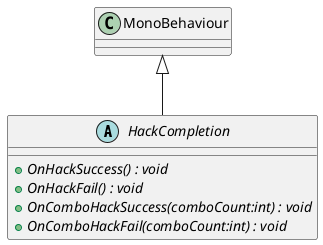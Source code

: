 @startuml
abstract class HackCompletion {
    + {abstract} OnHackSuccess() : void
    + {abstract} OnHackFail() : void
    + {abstract} OnComboHackSuccess(comboCount:int) : void
    + {abstract} OnComboHackFail(comboCount:int) : void
}
MonoBehaviour <|-- HackCompletion
@enduml
